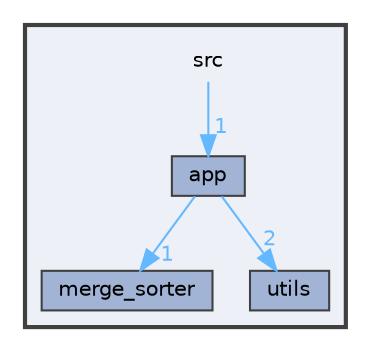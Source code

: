 digraph "src"
{
 // LATEX_PDF_SIZE
  bgcolor="transparent";
  edge [fontname=Helvetica,fontsize=10,labelfontname=Helvetica,labelfontsize=10];
  node [fontname=Helvetica,fontsize=10,shape=box,height=0.2,width=0.4];
  compound=true
  subgraph clusterdir_68267d1309a1af8e8297ef4c3efbcdba {
    graph [ bgcolor="#edf0f7", pencolor="grey25", label="", fontname=Helvetica,fontsize=10 style="filled,bold", URL="dir_68267d1309a1af8e8297ef4c3efbcdba.html",tooltip=""]
    dir_68267d1309a1af8e8297ef4c3efbcdba [shape=plaintext, label="src"];
  dir_5194e5fea318fda12687127c23f8aba1 [label="app", fillcolor="#a2b4d6", color="grey25", style="filled", URL="dir_5194e5fea318fda12687127c23f8aba1.html",tooltip=""];
  dir_6a9e01b35ed7b17b8dad031f8addeaea [label="merge_sorter", fillcolor="#a2b4d6", color="grey25", style="filled", URL="dir_6a9e01b35ed7b17b8dad031f8addeaea.html",tooltip=""];
  dir_313caf1132e152dd9b58bea13a4052ca [label="utils", fillcolor="#a2b4d6", color="grey25", style="filled", URL="dir_313caf1132e152dd9b58bea13a4052ca.html",tooltip=""];
  }
  dir_68267d1309a1af8e8297ef4c3efbcdba->dir_5194e5fea318fda12687127c23f8aba1 [headlabel="1", labeldistance=1.5 headhref="dir_000007_000000.html" href="dir_000007_000000.html" color="steelblue1" fontcolor="steelblue1"];
  dir_5194e5fea318fda12687127c23f8aba1->dir_313caf1132e152dd9b58bea13a4052ca [headlabel="2", labeldistance=1.5 headhref="dir_000000_000008.html" href="dir_000000_000008.html" color="steelblue1" fontcolor="steelblue1"];
  dir_5194e5fea318fda12687127c23f8aba1->dir_6a9e01b35ed7b17b8dad031f8addeaea [headlabel="1", labeldistance=1.5 headhref="dir_000000_000005.html" href="dir_000000_000005.html" color="steelblue1" fontcolor="steelblue1"];
}
